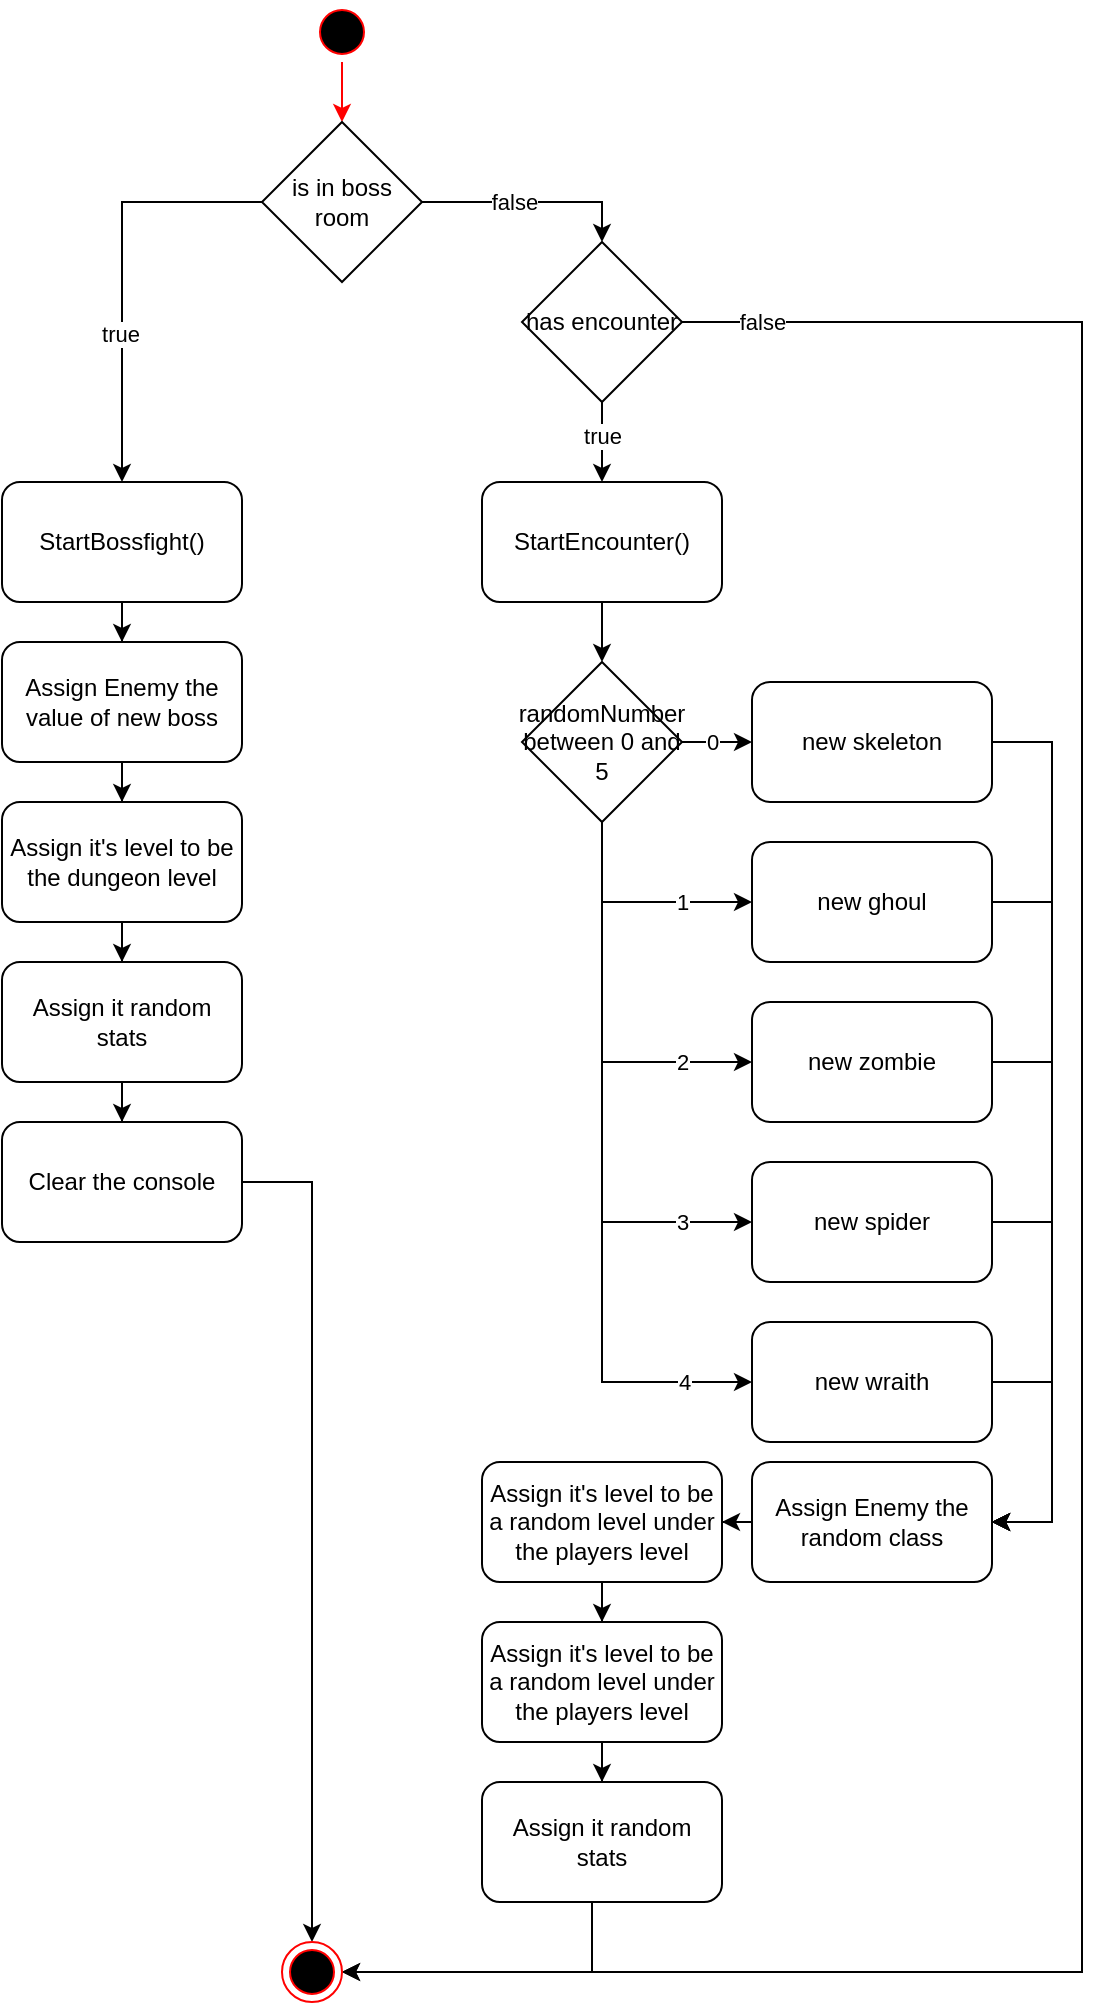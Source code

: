 <mxfile version="22.1.21" type="device">
  <diagram name="Page-1" id="QWwZaIjU0LpCsT88UaeY">
    <mxGraphModel dx="847" dy="561" grid="1" gridSize="10" guides="1" tooltips="1" connect="1" arrows="1" fold="1" page="1" pageScale="1" pageWidth="850" pageHeight="1100" background="none" math="0" shadow="0">
      <root>
        <mxCell id="0" />
        <mxCell id="1" parent="0" />
        <mxCell id="Ed0d97Dgv27OoX8CHdkf-120" style="edgeStyle=orthogonalEdgeStyle;rounded=0;orthogonalLoop=1;jettySize=auto;html=1;strokeColor=#FF0000;" parent="1" source="RrO7vwuF1ceFF9AUY4rb-1" target="Ed0d97Dgv27OoX8CHdkf-119" edge="1">
          <mxGeometry relative="1" as="geometry" />
        </mxCell>
        <mxCell id="RrO7vwuF1ceFF9AUY4rb-1" value="" style="ellipse;html=1;shape=startState;fillColor=#000000;strokeColor=#ff0000;" parent="1" vertex="1">
          <mxGeometry x="275" y="40" width="30" height="30" as="geometry" />
        </mxCell>
        <mxCell id="RrO7vwuF1ceFF9AUY4rb-12" style="edgeStyle=orthogonalEdgeStyle;rounded=0;orthogonalLoop=1;jettySize=auto;html=1;" parent="1" source="RrO7vwuF1ceFF9AUY4rb-4" target="RrO7vwuF1ceFF9AUY4rb-11" edge="1">
          <mxGeometry relative="1" as="geometry" />
        </mxCell>
        <mxCell id="RrO7vwuF1ceFF9AUY4rb-4" value="StartBossfight()" style="rounded=1;whiteSpace=wrap;html=1;" parent="1" vertex="1">
          <mxGeometry x="120" y="280" width="120" height="60" as="geometry" />
        </mxCell>
        <mxCell id="RrO7vwuF1ceFF9AUY4rb-20" style="edgeStyle=orthogonalEdgeStyle;rounded=0;orthogonalLoop=1;jettySize=auto;html=1;entryX=0.5;entryY=0;entryDx=0;entryDy=0;" parent="1" source="RrO7vwuF1ceFF9AUY4rb-5" target="RrO7vwuF1ceFF9AUY4rb-21" edge="1">
          <mxGeometry relative="1" as="geometry">
            <mxPoint x="420" y="360" as="targetPoint" />
          </mxGeometry>
        </mxCell>
        <mxCell id="RrO7vwuF1ceFF9AUY4rb-5" value="StartEncounter()" style="rounded=1;whiteSpace=wrap;html=1;" parent="1" vertex="1">
          <mxGeometry x="360" y="280" width="120" height="60" as="geometry" />
        </mxCell>
        <mxCell id="RrO7vwuF1ceFF9AUY4rb-15" style="edgeStyle=orthogonalEdgeStyle;rounded=0;orthogonalLoop=1;jettySize=auto;html=1;" parent="1" source="RrO7vwuF1ceFF9AUY4rb-11" target="RrO7vwuF1ceFF9AUY4rb-13" edge="1">
          <mxGeometry relative="1" as="geometry" />
        </mxCell>
        <mxCell id="RrO7vwuF1ceFF9AUY4rb-11" value="Assign Enemy the value of new boss" style="rounded=1;whiteSpace=wrap;html=1;" parent="1" vertex="1">
          <mxGeometry x="120" y="360" width="120" height="60" as="geometry" />
        </mxCell>
        <mxCell id="Ed0d97Dgv27OoX8CHdkf-9" style="edgeStyle=orthogonalEdgeStyle;rounded=0;orthogonalLoop=1;jettySize=auto;html=1;" parent="1" source="RrO7vwuF1ceFF9AUY4rb-13" target="Ed0d97Dgv27OoX8CHdkf-8" edge="1">
          <mxGeometry relative="1" as="geometry" />
        </mxCell>
        <mxCell id="RrO7vwuF1ceFF9AUY4rb-13" value="Assign it&#39;s level to be the dungeon level" style="rounded=1;whiteSpace=wrap;html=1;" parent="1" vertex="1">
          <mxGeometry x="120" y="440" width="120" height="60" as="geometry" />
        </mxCell>
        <mxCell id="Ed0d97Dgv27OoX8CHdkf-12" style="edgeStyle=orthogonalEdgeStyle;rounded=0;orthogonalLoop=1;jettySize=auto;html=1;entryX=0.5;entryY=0;entryDx=0;entryDy=0;" parent="1" source="RrO7vwuF1ceFF9AUY4rb-16" target="Ed0d97Dgv27OoX8CHdkf-132" edge="1">
          <mxGeometry relative="1" as="geometry">
            <mxPoint x="275" y="990" as="targetPoint" />
            <Array as="points">
              <mxPoint x="275" y="630" />
            </Array>
          </mxGeometry>
        </mxCell>
        <mxCell id="RrO7vwuF1ceFF9AUY4rb-16" value="Clear the console" style="rounded=1;whiteSpace=wrap;html=1;" parent="1" vertex="1">
          <mxGeometry x="120" y="600" width="120" height="60" as="geometry" />
        </mxCell>
        <mxCell id="RrO7vwuF1ceFF9AUY4rb-28" style="edgeStyle=orthogonalEdgeStyle;rounded=0;orthogonalLoop=1;jettySize=auto;html=1;" parent="1" source="RrO7vwuF1ceFF9AUY4rb-21" target="RrO7vwuF1ceFF9AUY4rb-23" edge="1">
          <mxGeometry relative="1" as="geometry">
            <Array as="points">
              <mxPoint x="475" y="410" />
              <mxPoint x="475" y="410" />
            </Array>
          </mxGeometry>
        </mxCell>
        <mxCell id="RrO7vwuF1ceFF9AUY4rb-35" value="0" style="edgeLabel;html=1;align=center;verticalAlign=middle;resizable=0;points=[];" parent="RrO7vwuF1ceFF9AUY4rb-28" vertex="1" connectable="0">
          <mxGeometry x="0.252" y="-2" relative="1" as="geometry">
            <mxPoint x="-7" y="-2" as="offset" />
          </mxGeometry>
        </mxCell>
        <mxCell id="RrO7vwuF1ceFF9AUY4rb-29" style="edgeStyle=orthogonalEdgeStyle;rounded=0;orthogonalLoop=1;jettySize=auto;html=1;" parent="1" source="RrO7vwuF1ceFF9AUY4rb-21" target="RrO7vwuF1ceFF9AUY4rb-24" edge="1">
          <mxGeometry relative="1" as="geometry">
            <Array as="points">
              <mxPoint x="420" y="490" />
            </Array>
          </mxGeometry>
        </mxCell>
        <mxCell id="RrO7vwuF1ceFF9AUY4rb-36" value="1" style="edgeLabel;html=1;align=center;verticalAlign=middle;resizable=0;points=[];" parent="RrO7vwuF1ceFF9AUY4rb-29" vertex="1" connectable="0">
          <mxGeometry x="0.707" y="1" relative="1" as="geometry">
            <mxPoint x="-18" y="1" as="offset" />
          </mxGeometry>
        </mxCell>
        <mxCell id="RrO7vwuF1ceFF9AUY4rb-31" style="edgeStyle=orthogonalEdgeStyle;rounded=0;orthogonalLoop=1;jettySize=auto;html=1;entryX=0;entryY=0.5;entryDx=0;entryDy=0;" parent="1" source="RrO7vwuF1ceFF9AUY4rb-21" target="RrO7vwuF1ceFF9AUY4rb-25" edge="1">
          <mxGeometry relative="1" as="geometry">
            <Array as="points">
              <mxPoint x="420" y="570" />
            </Array>
          </mxGeometry>
        </mxCell>
        <mxCell id="RrO7vwuF1ceFF9AUY4rb-37" value="2" style="edgeLabel;html=1;align=center;verticalAlign=middle;resizable=0;points=[];" parent="RrO7vwuF1ceFF9AUY4rb-31" vertex="1" connectable="0">
          <mxGeometry x="0.827" relative="1" as="geometry">
            <mxPoint x="-18" as="offset" />
          </mxGeometry>
        </mxCell>
        <mxCell id="RrO7vwuF1ceFF9AUY4rb-33" style="edgeStyle=orthogonalEdgeStyle;rounded=0;orthogonalLoop=1;jettySize=auto;html=1;entryX=0;entryY=0.5;entryDx=0;entryDy=0;" parent="1" source="RrO7vwuF1ceFF9AUY4rb-21" target="RrO7vwuF1ceFF9AUY4rb-26" edge="1">
          <mxGeometry relative="1" as="geometry">
            <Array as="points">
              <mxPoint x="420" y="650" />
            </Array>
          </mxGeometry>
        </mxCell>
        <mxCell id="RrO7vwuF1ceFF9AUY4rb-38" value="3" style="edgeLabel;html=1;align=center;verticalAlign=middle;resizable=0;points=[];" parent="RrO7vwuF1ceFF9AUY4rb-33" vertex="1" connectable="0">
          <mxGeometry x="0.866" y="3" relative="1" as="geometry">
            <mxPoint x="-17" y="3" as="offset" />
          </mxGeometry>
        </mxCell>
        <mxCell id="RrO7vwuF1ceFF9AUY4rb-34" style="edgeStyle=orthogonalEdgeStyle;rounded=0;orthogonalLoop=1;jettySize=auto;html=1;entryX=0;entryY=0.5;entryDx=0;entryDy=0;" parent="1" source="RrO7vwuF1ceFF9AUY4rb-21" target="RrO7vwuF1ceFF9AUY4rb-27" edge="1">
          <mxGeometry relative="1" as="geometry">
            <Array as="points">
              <mxPoint x="420" y="730" />
            </Array>
          </mxGeometry>
        </mxCell>
        <mxCell id="RrO7vwuF1ceFF9AUY4rb-39" value="4" style="edgeLabel;html=1;align=center;verticalAlign=middle;resizable=0;points=[];" parent="RrO7vwuF1ceFF9AUY4rb-34" vertex="1" connectable="0">
          <mxGeometry x="0.878" y="2" relative="1" as="geometry">
            <mxPoint x="-13" y="2" as="offset" />
          </mxGeometry>
        </mxCell>
        <mxCell id="RrO7vwuF1ceFF9AUY4rb-21" value="randomNumber between 0 and 5" style="rhombus;whiteSpace=wrap;html=1;" parent="1" vertex="1">
          <mxGeometry x="380" y="370" width="80" height="80" as="geometry" />
        </mxCell>
        <mxCell id="RrO7vwuF1ceFF9AUY4rb-41" style="edgeStyle=orthogonalEdgeStyle;rounded=0;orthogonalLoop=1;jettySize=auto;html=1;entryX=1;entryY=0.5;entryDx=0;entryDy=0;" parent="1" source="RrO7vwuF1ceFF9AUY4rb-23" target="RrO7vwuF1ceFF9AUY4rb-40" edge="1">
          <mxGeometry relative="1" as="geometry">
            <Array as="points">
              <mxPoint x="645" y="410" />
              <mxPoint x="645" y="800" />
            </Array>
          </mxGeometry>
        </mxCell>
        <mxCell id="RrO7vwuF1ceFF9AUY4rb-23" value="new skeleton" style="rounded=1;whiteSpace=wrap;html=1;" parent="1" vertex="1">
          <mxGeometry x="495" y="380" width="120" height="60" as="geometry" />
        </mxCell>
        <mxCell id="RrO7vwuF1ceFF9AUY4rb-42" style="edgeStyle=orthogonalEdgeStyle;rounded=0;orthogonalLoop=1;jettySize=auto;html=1;entryX=1;entryY=0.5;entryDx=0;entryDy=0;" parent="1" source="RrO7vwuF1ceFF9AUY4rb-24" target="RrO7vwuF1ceFF9AUY4rb-40" edge="1">
          <mxGeometry relative="1" as="geometry">
            <Array as="points">
              <mxPoint x="645" y="490" />
              <mxPoint x="645" y="800" />
            </Array>
          </mxGeometry>
        </mxCell>
        <mxCell id="RrO7vwuF1ceFF9AUY4rb-24" value="new ghoul" style="rounded=1;whiteSpace=wrap;html=1;" parent="1" vertex="1">
          <mxGeometry x="495" y="460" width="120" height="60" as="geometry" />
        </mxCell>
        <mxCell id="RrO7vwuF1ceFF9AUY4rb-43" style="edgeStyle=orthogonalEdgeStyle;rounded=0;orthogonalLoop=1;jettySize=auto;html=1;entryX=1;entryY=0.5;entryDx=0;entryDy=0;" parent="1" source="RrO7vwuF1ceFF9AUY4rb-25" target="RrO7vwuF1ceFF9AUY4rb-40" edge="1">
          <mxGeometry relative="1" as="geometry">
            <Array as="points">
              <mxPoint x="645" y="570" />
              <mxPoint x="645" y="800" />
            </Array>
          </mxGeometry>
        </mxCell>
        <mxCell id="RrO7vwuF1ceFF9AUY4rb-25" value="new zombie" style="rounded=1;whiteSpace=wrap;html=1;" parent="1" vertex="1">
          <mxGeometry x="495" y="540" width="120" height="60" as="geometry" />
        </mxCell>
        <mxCell id="RrO7vwuF1ceFF9AUY4rb-44" style="edgeStyle=orthogonalEdgeStyle;rounded=0;orthogonalLoop=1;jettySize=auto;html=1;entryX=1;entryY=0.5;entryDx=0;entryDy=0;" parent="1" source="RrO7vwuF1ceFF9AUY4rb-26" target="RrO7vwuF1ceFF9AUY4rb-40" edge="1">
          <mxGeometry relative="1" as="geometry">
            <Array as="points">
              <mxPoint x="645" y="650" />
              <mxPoint x="645" y="800" />
            </Array>
          </mxGeometry>
        </mxCell>
        <mxCell id="RrO7vwuF1ceFF9AUY4rb-26" value="new spider" style="rounded=1;whiteSpace=wrap;html=1;" parent="1" vertex="1">
          <mxGeometry x="495" y="620" width="120" height="60" as="geometry" />
        </mxCell>
        <mxCell id="RrO7vwuF1ceFF9AUY4rb-45" style="edgeStyle=orthogonalEdgeStyle;rounded=0;orthogonalLoop=1;jettySize=auto;html=1;entryX=1;entryY=0.5;entryDx=0;entryDy=0;" parent="1" source="RrO7vwuF1ceFF9AUY4rb-27" target="RrO7vwuF1ceFF9AUY4rb-40" edge="1">
          <mxGeometry relative="1" as="geometry">
            <Array as="points">
              <mxPoint x="645" y="730" />
              <mxPoint x="645" y="800" />
            </Array>
          </mxGeometry>
        </mxCell>
        <mxCell id="RrO7vwuF1ceFF9AUY4rb-27" value="new wraith" style="rounded=1;whiteSpace=wrap;html=1;" parent="1" vertex="1">
          <mxGeometry x="495" y="700" width="120" height="60" as="geometry" />
        </mxCell>
        <mxCell id="Ed0d97Dgv27OoX8CHdkf-2" style="edgeStyle=orthogonalEdgeStyle;rounded=0;orthogonalLoop=1;jettySize=auto;html=1;" parent="1" source="RrO7vwuF1ceFF9AUY4rb-40" target="Ed0d97Dgv27OoX8CHdkf-1" edge="1">
          <mxGeometry relative="1" as="geometry" />
        </mxCell>
        <mxCell id="RrO7vwuF1ceFF9AUY4rb-40" value="Assign Enemy the random class" style="rounded=1;whiteSpace=wrap;html=1;" parent="1" vertex="1">
          <mxGeometry x="495" y="770" width="120" height="60" as="geometry" />
        </mxCell>
        <mxCell id="Ed0d97Dgv27OoX8CHdkf-5" style="edgeStyle=orthogonalEdgeStyle;rounded=0;orthogonalLoop=1;jettySize=auto;html=1;" parent="1" source="Ed0d97Dgv27OoX8CHdkf-1" target="Ed0d97Dgv27OoX8CHdkf-3" edge="1">
          <mxGeometry relative="1" as="geometry" />
        </mxCell>
        <mxCell id="Ed0d97Dgv27OoX8CHdkf-1" value="Assign it&#39;s level to be a random level under the players level" style="rounded=1;whiteSpace=wrap;html=1;" parent="1" vertex="1">
          <mxGeometry x="360" y="770" width="120" height="60" as="geometry" />
        </mxCell>
        <mxCell id="Ed0d97Dgv27OoX8CHdkf-7" style="edgeStyle=orthogonalEdgeStyle;rounded=0;orthogonalLoop=1;jettySize=auto;html=1;" parent="1" source="Ed0d97Dgv27OoX8CHdkf-3" target="Ed0d97Dgv27OoX8CHdkf-6" edge="1">
          <mxGeometry relative="1" as="geometry" />
        </mxCell>
        <mxCell id="Ed0d97Dgv27OoX8CHdkf-3" value="Assign it&#39;s level to be a random level under the players level" style="rounded=1;whiteSpace=wrap;html=1;" parent="1" vertex="1">
          <mxGeometry x="360" y="850" width="120" height="60" as="geometry" />
        </mxCell>
        <mxCell id="Ed0d97Dgv27OoX8CHdkf-11" style="edgeStyle=orthogonalEdgeStyle;rounded=0;orthogonalLoop=1;jettySize=auto;html=1;entryX=1;entryY=0.5;entryDx=0;entryDy=0;" parent="1" source="Ed0d97Dgv27OoX8CHdkf-6" target="Ed0d97Dgv27OoX8CHdkf-132" edge="1">
          <mxGeometry relative="1" as="geometry">
            <Array as="points">
              <mxPoint x="415" y="1025" />
            </Array>
          </mxGeometry>
        </mxCell>
        <mxCell id="Ed0d97Dgv27OoX8CHdkf-6" value="Assign it random stats" style="rounded=1;whiteSpace=wrap;html=1;" parent="1" vertex="1">
          <mxGeometry x="360" y="930" width="120" height="60" as="geometry" />
        </mxCell>
        <mxCell id="Ed0d97Dgv27OoX8CHdkf-10" style="edgeStyle=orthogonalEdgeStyle;rounded=0;orthogonalLoop=1;jettySize=auto;html=1;" parent="1" source="Ed0d97Dgv27OoX8CHdkf-8" target="RrO7vwuF1ceFF9AUY4rb-16" edge="1">
          <mxGeometry relative="1" as="geometry" />
        </mxCell>
        <mxCell id="Ed0d97Dgv27OoX8CHdkf-8" value="Assign it random stats" style="rounded=1;whiteSpace=wrap;html=1;" parent="1" vertex="1">
          <mxGeometry x="120" y="520" width="120" height="60" as="geometry" />
        </mxCell>
        <mxCell id="Ed0d97Dgv27OoX8CHdkf-121" style="edgeStyle=orthogonalEdgeStyle;rounded=0;orthogonalLoop=1;jettySize=auto;html=1;" parent="1" source="Ed0d97Dgv27OoX8CHdkf-119" target="RrO7vwuF1ceFF9AUY4rb-4" edge="1">
          <mxGeometry relative="1" as="geometry" />
        </mxCell>
        <mxCell id="Ed0d97Dgv27OoX8CHdkf-122" value="true" style="edgeLabel;html=1;align=center;verticalAlign=middle;resizable=0;points=[];" parent="Ed0d97Dgv27OoX8CHdkf-121" vertex="1" connectable="0">
          <mxGeometry x="0.295" y="-1" relative="1" as="geometry">
            <mxPoint as="offset" />
          </mxGeometry>
        </mxCell>
        <mxCell id="Ed0d97Dgv27OoX8CHdkf-124" style="edgeStyle=orthogonalEdgeStyle;rounded=0;orthogonalLoop=1;jettySize=auto;html=1;entryX=0.5;entryY=0;entryDx=0;entryDy=0;" parent="1" source="Ed0d97Dgv27OoX8CHdkf-119" target="Ed0d97Dgv27OoX8CHdkf-123" edge="1">
          <mxGeometry relative="1" as="geometry">
            <Array as="points">
              <mxPoint x="420" y="140" />
            </Array>
          </mxGeometry>
        </mxCell>
        <mxCell id="Ed0d97Dgv27OoX8CHdkf-125" value="false" style="edgeLabel;html=1;align=center;verticalAlign=middle;resizable=0;points=[];" parent="Ed0d97Dgv27OoX8CHdkf-124" vertex="1" connectable="0">
          <mxGeometry x="-0.46" y="1" relative="1" as="geometry">
            <mxPoint x="16" y="1" as="offset" />
          </mxGeometry>
        </mxCell>
        <mxCell id="Ed0d97Dgv27OoX8CHdkf-119" value="is in boss room" style="rhombus;whiteSpace=wrap;html=1;" parent="1" vertex="1">
          <mxGeometry x="250" y="100" width="80" height="80" as="geometry" />
        </mxCell>
        <mxCell id="Ed0d97Dgv27OoX8CHdkf-126" style="edgeStyle=orthogonalEdgeStyle;rounded=0;orthogonalLoop=1;jettySize=auto;html=1;" parent="1" source="Ed0d97Dgv27OoX8CHdkf-123" target="RrO7vwuF1ceFF9AUY4rb-5" edge="1">
          <mxGeometry relative="1" as="geometry" />
        </mxCell>
        <mxCell id="Ed0d97Dgv27OoX8CHdkf-127" value="true" style="edgeLabel;html=1;align=center;verticalAlign=middle;resizable=0;points=[];" parent="Ed0d97Dgv27OoX8CHdkf-126" vertex="1" connectable="0">
          <mxGeometry x="-0.164" y="2" relative="1" as="geometry">
            <mxPoint x="-2" as="offset" />
          </mxGeometry>
        </mxCell>
        <mxCell id="Ed0d97Dgv27OoX8CHdkf-133" style="edgeStyle=orthogonalEdgeStyle;rounded=0;orthogonalLoop=1;jettySize=auto;html=1;entryX=1;entryY=0.5;entryDx=0;entryDy=0;" parent="1" source="Ed0d97Dgv27OoX8CHdkf-123" target="Ed0d97Dgv27OoX8CHdkf-132" edge="1">
          <mxGeometry relative="1" as="geometry">
            <Array as="points">
              <mxPoint x="660" y="200" />
              <mxPoint x="660" y="1025" />
            </Array>
          </mxGeometry>
        </mxCell>
        <mxCell id="DgCFvlaVP_XbZK4wM-wE-1" value="false" style="edgeLabel;html=1;align=center;verticalAlign=middle;resizable=0;points=[];" vertex="1" connectable="0" parent="Ed0d97Dgv27OoX8CHdkf-133">
          <mxGeometry x="-0.909" y="-4" relative="1" as="geometry">
            <mxPoint x="-24" y="-4" as="offset" />
          </mxGeometry>
        </mxCell>
        <mxCell id="Ed0d97Dgv27OoX8CHdkf-123" value="has encounter" style="rhombus;whiteSpace=wrap;html=1;" parent="1" vertex="1">
          <mxGeometry x="380" y="160" width="80" height="80" as="geometry" />
        </mxCell>
        <mxCell id="Ed0d97Dgv27OoX8CHdkf-132" value="" style="ellipse;html=1;shape=endState;fillColor=#000000;strokeColor=#ff0000;" parent="1" vertex="1">
          <mxGeometry x="260" y="1010" width="30" height="30" as="geometry" />
        </mxCell>
      </root>
    </mxGraphModel>
  </diagram>
</mxfile>
